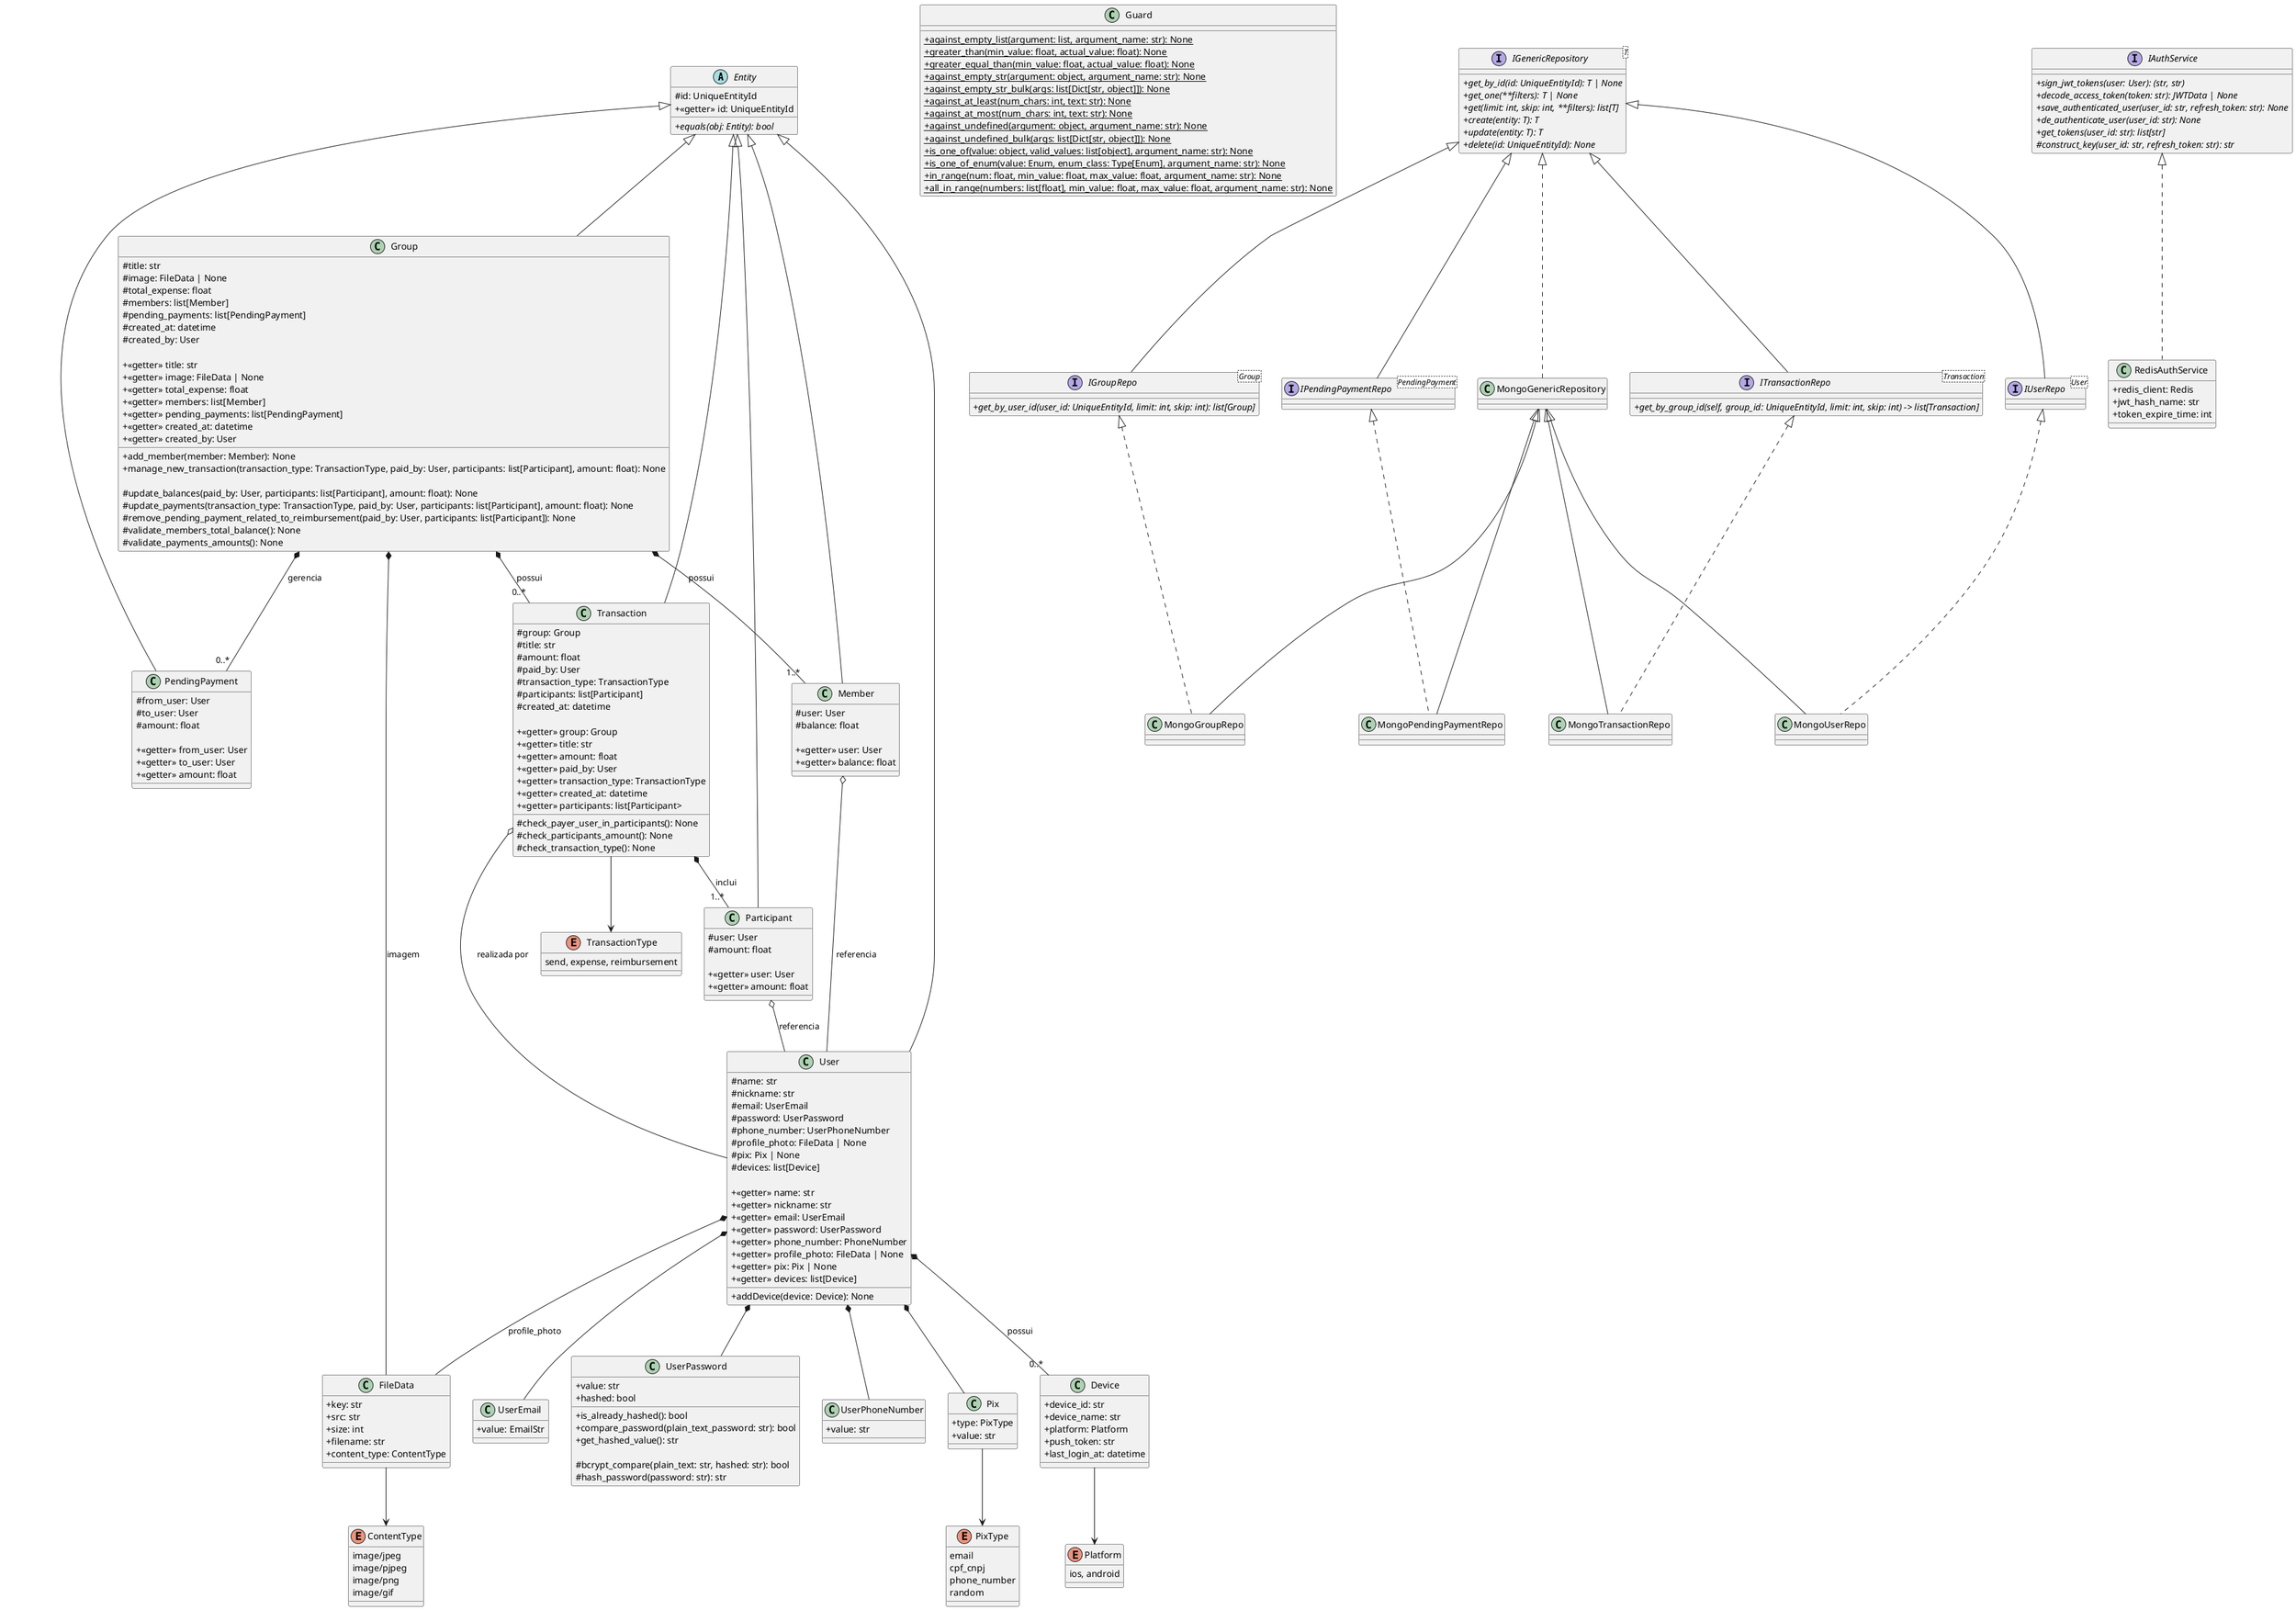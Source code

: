 @startuml "FazAConta Classes"

skinparam wrapMessageWidth 100
skinparam classAttributeIconSize 0

abstract class Entity {
  # id: UniqueEntityId
  + <<getter>> id: UniqueEntityId

  {abstract} + equals(obj: Entity): bool
}

' Grupo

class Member {
  # user: User
  # balance: float

  + <<getter>> user: User
  + <<getter>> balance: float
}

class PendingPayment {
  # from_user: User
  # to_user: User
  # amount: float

  + <<getter>> from_user: User
  + <<getter>> to_user: User
  + <<getter>> amount: float
}

enum ContentType {
  image/jpeg
  image/pjpeg
  image/png
  image/gif
}

class FileData {
  + key: str
  + src: str
  + size: int
  + filename: str
  + content_type: ContentType
}

class Group {
  # title: str
  # image: FileData | None
  # total_expense: float
  # members: list[Member]
  # pending_payments: list[PendingPayment]
  # created_at: datetime
  # created_by: User

  + <<getter>> title: str
  + <<getter>> image: FileData | None
  + <<getter>> total_expense: float
  + <<getter>> members: list[Member]
  + <<getter>> pending_payments: list[PendingPayment]
  + <<getter>> created_at: datetime
  + <<getter>> created_by: User

  + add_member(member: Member): None
  + manage_new_transaction(transaction_type: TransactionType, paid_by: User, participants: list[Participant], amount: float): None

  # update_balances(paid_by: User, participants: list[Participant], amount: float): None
  # update_payments(transaction_type: TransactionType, paid_by: User, participants: list[Participant], amount: float): None
  # remove_pending_payment_related_to_reimbursement(paid_by: User, participants: list[Participant]): None
  # validate_members_total_balance(): None
  # validate_payments_amounts(): None
}

Entity <|-- Group
Entity <|-- Member
Entity <|-- PendingPayment
Group *-- "1..*" Member : possui
Group *-- "0..*" PendingPayment : gerencia
Group *-- FileData : imagem
FileData --> ContentType
Member o-- User : referencia

' Trasação

enum TransactionType {
  send, expense, reimbursement
}

class Participant {
  # user: User
  # amount: float

  + <<getter>> user: User
  + <<getter>> amount: float
}

class Transaction {
  # group: Group
  # title: str
  # amount: float
  # paid_by: User
  # transaction_type: TransactionType
  # participants: list[Participant]
  # created_at: datetime

  + <<getter>> group: Group
  + <<getter>> title: str
  + <<getter>> amount: float
  + <<getter>> paid_by: User
  + <<getter>> transaction_type: TransactionType
  + <<getter>> created_at: datetime
  + <<getter>> participants: list[Participant>

  # check_payer_user_in_participants(): None
  # check_participants_amount(): None
  # check_transaction_type(): None  
}

Entity <|-- Participant
Entity <|-- Transaction
Group *-- "0..*" Transaction : possui
Transaction *-- "1..*" Participant : inclui
Transaction o-- User : realizada por
Transaction --> TransactionType
Participant o-- User : referencia

' Usuário

class UserEmail {
  + value: EmailStr
}

class UserPassword {
  + value: str
  + hashed: bool

  + is_already_hashed(): bool
  + compare_password(plain_text_password: str): bool
  + get_hashed_value(): str

  # bcrypt_compare(plain_text: str, hashed: str): bool
  # hash_password(password: str): str
}

class UserPhoneNumber {
  + value: str
}

class Pix {
  + type: PixType
  + value: str
}

enum PixType {
  email
  cpf_cnpj 
  phone_number 
  random
}

class Device {
  + device_id: str
  + device_name: str
  + platform: Platform
  + push_token: str
  + last_login_at: datetime
}

enum Platform {
  ios, android
}

class User {
  # name: str
  # nickname: str
  # email: UserEmail
  # password: UserPassword
  # phone_number: UserPhoneNumber
  # profile_photo: FileData | None
  # pix: Pix | None
  # devices: list[Device]

  + <<getter>> name: str
  + <<getter>> nickname: str
  + <<getter>> email: UserEmail
  + <<getter>> password: UserPassword
  + <<getter>> phone_number: PhoneNumber
  + <<getter>> profile_photo: FileData | None
  + <<getter>> pix: Pix | None
  + <<getter>> devices: list[Device]

  + addDevice(device: Device): None
}

Entity <|-- User
User *-- UserEmail
User *-- UserPassword
User *-- UserPhoneNumber
User *-- FileData : profile_photo
User *-- Pix
User *-- "0..*" Device : possui
Pix --> PixType
Device --> Platform

' Utilitários

class Guard {
  {static} + against_empty_list(argument: list, argument_name: str): None
  {static} + greater_than(min_value: float, actual_value: float): None
  {static} + greater_equal_than(min_value: float, actual_value: float): None
  {static} + against_empty_str(argument: object, argument_name: str): None
  {static} + against_empty_str_bulk(args: list[Dict[str, object]]): None
  {static} + against_at_least(num_chars: int, text: str): None
  {static} + against_at_most(num_chars: int, text: str): None
  {static} + against_undefined(argument: object, argument_name: str): None
  {static} + against_undefined_bulk(args: list[Dict[str, object]]): None
  {static} + is_one_of(value: object, valid_values: list[object], argument_name: str): None
  {static} + is_one_of_enum(value: Enum, enum_class: Type[Enum], argument_name: str): None
  {static} + in_range(num: float, min_value: float, max_value: float, argument_name: str): None
  {static} + all_in_range(numbers: list[float], min_value: float, max_value: float, argument_name: str): None
}

' Banco de dados

interface IGenericRepository<T> {
  {abstract} + get_by_id(id: UniqueEntityId): T | None
  {abstract} + get_one(**filters): T | None
  {abstract} + get(limit: int, skip: int, **filters): list[T]
  {abstract} + create(entity: T): T
  {abstract} + update(entity: T): T
  {abstract} + delete(id: UniqueEntityId): None
}

class MongoGenericRepository {}

IGenericRepository <|.. MongoGenericRepository

interface IGroupRepo<Group> {
  {abstract} + get_by_user_id(user_id: UniqueEntityId, limit: int, skip: int): list[Group]
}

class MongoGroupRepo {}

IGenericRepository <|-- IGroupRepo
IGroupRepo <|.. MongoGroupRepo
MongoGenericRepository <|-- MongoGroupRepo

interface IPendingPaymentRepo<PendingPayment> {}

class MongoPendingPaymentRepo {}

IGenericRepository <|-- IPendingPaymentRepo
IPendingPaymentRepo <|.. MongoPendingPaymentRepo
MongoGenericRepository <|-- MongoPendingPaymentRepo

interface ITransactionRepo<Transaction> {
  {abstract} + get_by_group_id(self, group_id: UniqueEntityId, limit: int, skip: int) -> list[Transaction]
}

class MongoTransactionRepo {}

IGenericRepository <|-- ITransactionRepo
ITransactionRepo <|.. MongoTransactionRepo
MongoGenericRepository <|-- MongoTransactionRepo

interface IUserRepo<User> {}

class MongoUserRepo {}

IGenericRepository <|-- IUserRepo
IUserRepo <|.. MongoUserRepo
MongoGenericRepository <|-- MongoUserRepo

' Serviço de autenticação

interface IAuthService {
  {abstract} + sign_jwt_tokens(user: User): (str, str)
  {abstract} + decode_access_token(token: str): JWTData | None
  {abstract} + save_authenticated_user(user_id: str, refresh_token: str): None
  {abstract} + de_authenticate_user(user_id: str): None
  {abstract} + get_tokens(user_id: str): list[str]
  {abstract} # construct_key(user_id: str, refresh_token: str): str
}

class RedisAuthService {
  + redis_client: Redis
  + jwt_hash_name: str
  + token_expire_time: int
}

IAuthService <|.. RedisAuthService


@enduml
